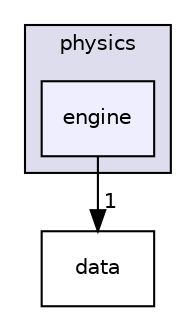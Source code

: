 digraph "/home/vladimir/Volatrack/physics/engine" {
  compound=true
  node [ fontsize="10", fontname="Helvetica"];
  edge [ labelfontsize="10", labelfontname="Helvetica"];
  subgraph clusterdir_59dc24c326e2a72d1164f014b22de83d {
    graph [ bgcolor="#ddddee", pencolor="black", label="physics" fontname="Helvetica", fontsize="10", URL="dir_59dc24c326e2a72d1164f014b22de83d.html"]
  dir_a7bd4c7c43c2e5c7f745bf483a8f9057 [shape=box, label="engine", style="filled", fillcolor="#eeeeff", pencolor="black", URL="dir_a7bd4c7c43c2e5c7f745bf483a8f9057.html"];
  }
  dir_ad4d83cd0a3ac74f6e36abb406753d48 [shape=box label="data" URL="dir_ad4d83cd0a3ac74f6e36abb406753d48.html"];
  dir_a7bd4c7c43c2e5c7f745bf483a8f9057->dir_ad4d83cd0a3ac74f6e36abb406753d48 [headlabel="1", labeldistance=1.5 headhref="dir_000004_000003.html"];
}
